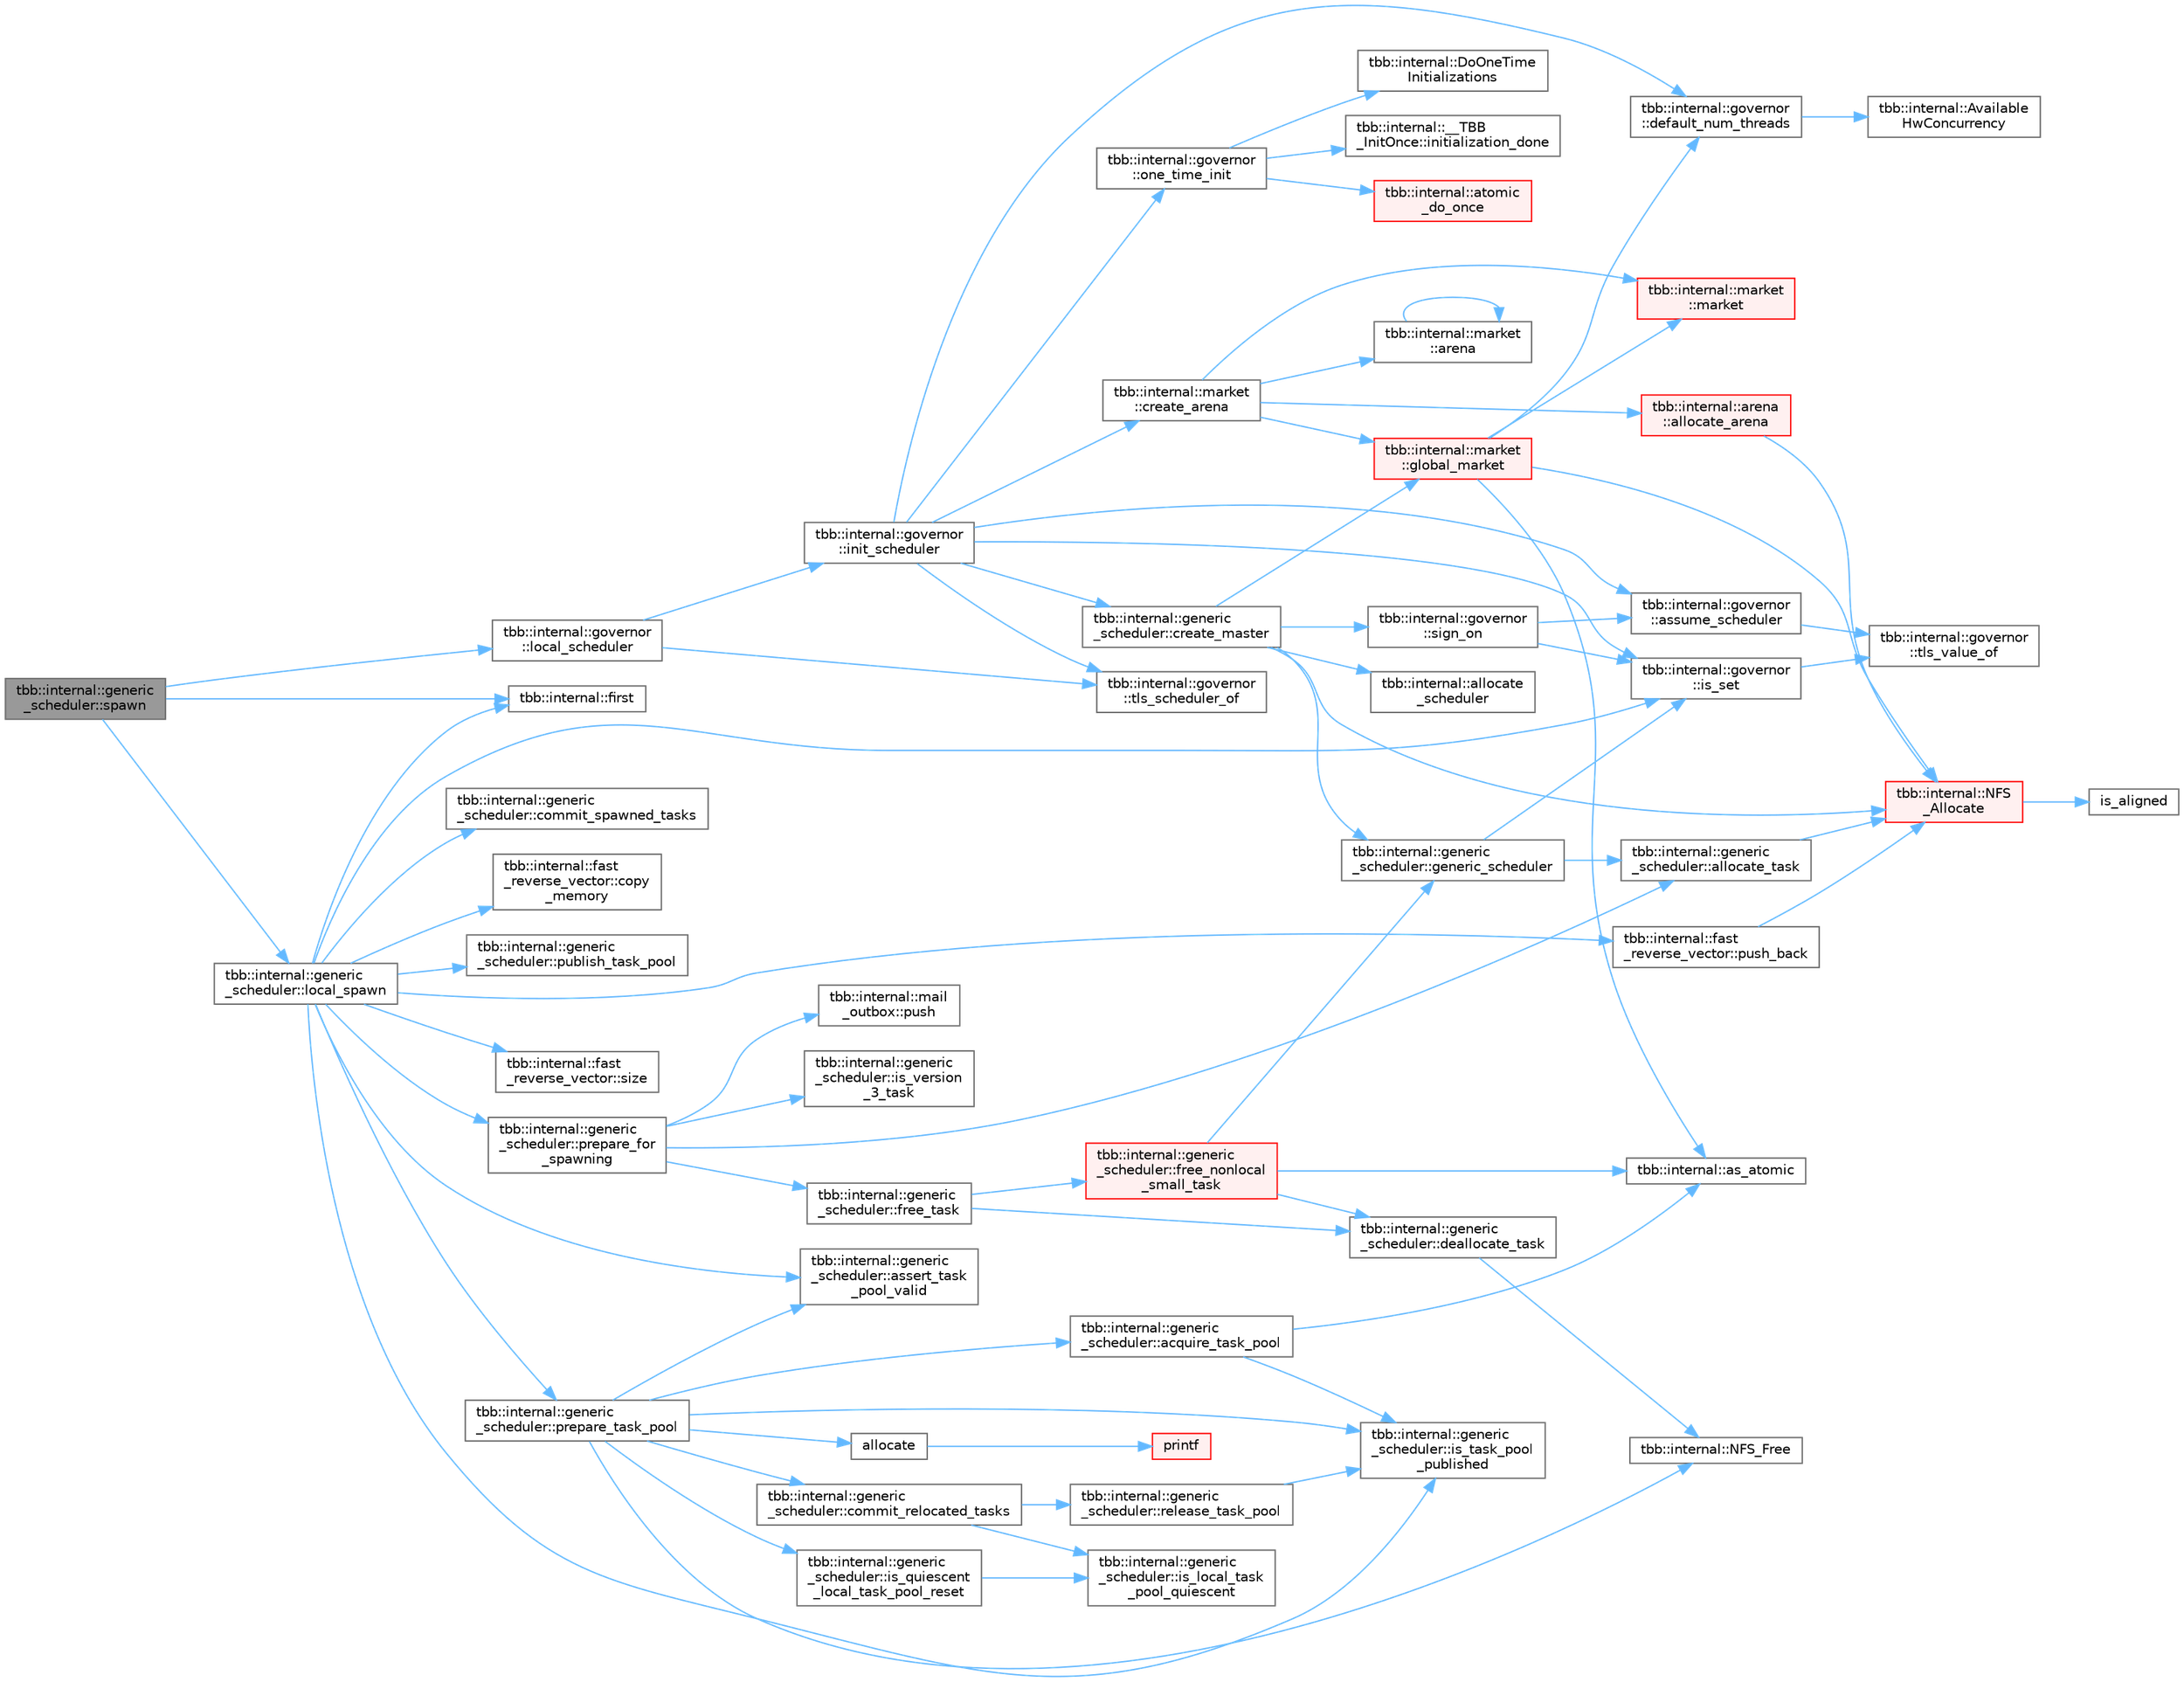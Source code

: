 digraph "tbb::internal::generic_scheduler::spawn"
{
 // LATEX_PDF_SIZE
  bgcolor="transparent";
  edge [fontname=Helvetica,fontsize=10,labelfontname=Helvetica,labelfontsize=10];
  node [fontname=Helvetica,fontsize=10,shape=box,height=0.2,width=0.4];
  rankdir="LR";
  Node1 [id="Node000001",label="tbb::internal::generic\l_scheduler::spawn",height=0.2,width=0.4,color="gray40", fillcolor="grey60", style="filled", fontcolor="black",tooltip=" "];
  Node1 -> Node2 [id="edge76_Node000001_Node000002",color="steelblue1",style="solid",tooltip=" "];
  Node2 [id="Node000002",label="tbb::internal::first",height=0.2,width=0.4,color="grey40", fillcolor="white", style="filled",URL="$namespacetbb_1_1internal.html#ab9f93f2f0b5a50bfec5f8ebbfbe9b9db",tooltip=" "];
  Node1 -> Node3 [id="edge77_Node000001_Node000003",color="steelblue1",style="solid",tooltip=" "];
  Node3 [id="Node000003",label="tbb::internal::governor\l::local_scheduler",height=0.2,width=0.4,color="grey40", fillcolor="white", style="filled",URL="$classtbb_1_1internal_1_1governor.html#a3ee947910b77e9ab2f3c02f0d2d63c32",tooltip="Obtain the thread-local instance of the TBB scheduler."];
  Node3 -> Node4 [id="edge78_Node000003_Node000004",color="steelblue1",style="solid",tooltip=" "];
  Node4 [id="Node000004",label="tbb::internal::governor\l::init_scheduler",height=0.2,width=0.4,color="grey40", fillcolor="white", style="filled",URL="$classtbb_1_1internal_1_1governor.html#abf62b8bc4890ad846ff01349f8d46a84",tooltip="Processes scheduler initialization request (possibly nested) in a master thread"];
  Node4 -> Node5 [id="edge79_Node000004_Node000005",color="steelblue1",style="solid",tooltip=" "];
  Node5 [id="Node000005",label="tbb::internal::governor\l::assume_scheduler",height=0.2,width=0.4,color="grey40", fillcolor="white", style="filled",URL="$classtbb_1_1internal_1_1governor.html#abe1de8df4e3ecce96763951ac97540c6",tooltip="Temporarily set TLS slot to the given scheduler"];
  Node5 -> Node6 [id="edge80_Node000005_Node000006",color="steelblue1",style="solid",tooltip=" "];
  Node6 [id="Node000006",label="tbb::internal::governor\l::tls_value_of",height=0.2,width=0.4,color="grey40", fillcolor="white", style="filled",URL="$classtbb_1_1internal_1_1governor.html#a342eb43ff89d1b0da4cb9aa5417b3965",tooltip="Computes the value of the TLS"];
  Node4 -> Node7 [id="edge81_Node000004_Node000007",color="steelblue1",style="solid",tooltip=" "];
  Node7 [id="Node000007",label="tbb::internal::market\l::create_arena",height=0.2,width=0.4,color="grey40", fillcolor="white", style="filled",URL="$classtbb_1_1internal_1_1market.html#aa73a40282b782676f30f27dcde0ea967",tooltip="Creates an arena object"];
  Node7 -> Node8 [id="edge82_Node000007_Node000008",color="steelblue1",style="solid",tooltip=" "];
  Node8 [id="Node000008",label="tbb::internal::arena\l::allocate_arena",height=0.2,width=0.4,color="red", fillcolor="#FFF0F0", style="filled",URL="$classtbb_1_1internal_1_1arena.html#ad42305a844f6c9dc93b6d1c8c0302238",tooltip="Allocate an instance of arena."];
  Node8 -> Node13 [id="edge83_Node000008_Node000013",color="steelblue1",style="solid",tooltip=" "];
  Node13 [id="Node000013",label="tbb::internal::NFS\l_Allocate",height=0.2,width=0.4,color="red", fillcolor="#FFF0F0", style="filled",URL="$namespacetbb_1_1internal.html#a395611542e21705f49de2a06e2c88f59",tooltip=" "];
  Node13 -> Node14 [id="edge84_Node000013_Node000014",color="steelblue1",style="solid",tooltip=" "];
  Node14 [id="Node000014",label="is_aligned",height=0.2,width=0.4,color="grey40", fillcolor="white", style="filled",URL="$harness_8h.html#a2cd6d606b7a354545b2cdecca67efa44",tooltip=" "];
  Node7 -> Node19 [id="edge85_Node000007_Node000019",color="steelblue1",style="solid",tooltip=" "];
  Node19 [id="Node000019",label="tbb::internal::market\l::arena",height=0.2,width=0.4,color="grey40", fillcolor="white", style="filled",URL="$classtbb_1_1internal_1_1market.html#adc288c92e3de5dd87e56ab61885cf63e",tooltip=" "];
  Node19 -> Node19 [id="edge86_Node000019_Node000019",color="steelblue1",style="solid",tooltip=" "];
  Node7 -> Node20 [id="edge87_Node000007_Node000020",color="steelblue1",style="solid",tooltip=" "];
  Node20 [id="Node000020",label="tbb::internal::market\l::global_market",height=0.2,width=0.4,color="red", fillcolor="#FFF0F0", style="filled",URL="$classtbb_1_1internal_1_1market.html#a08ccaf89d501a9e56912eb5bd624066f",tooltip="Factory method creating new market object"];
  Node20 -> Node31 [id="edge88_Node000020_Node000031",color="steelblue1",style="solid",tooltip=" "];
  Node31 [id="Node000031",label="tbb::internal::as_atomic",height=0.2,width=0.4,color="grey40", fillcolor="white", style="filled",URL="$namespacetbb_1_1internal.html#a958f482f9d5f3476ca70610af5336040",tooltip=" "];
  Node20 -> Node33 [id="edge89_Node000020_Node000033",color="steelblue1",style="solid",tooltip=" "];
  Node33 [id="Node000033",label="tbb::internal::governor\l::default_num_threads",height=0.2,width=0.4,color="grey40", fillcolor="white", style="filled",URL="$classtbb_1_1internal_1_1governor.html#a87ef607c22c347eb97ddafa4384b4f1d",tooltip=" "];
  Node33 -> Node34 [id="edge90_Node000033_Node000034",color="steelblue1",style="solid",tooltip=" "];
  Node34 [id="Node000034",label="tbb::internal::Available\lHwConcurrency",height=0.2,width=0.4,color="grey40", fillcolor="white", style="filled",URL="$namespacetbb_1_1internal.html#a5f583dafcd8d7ffeb10905c4eb509cd9",tooltip="Returns maximal parallelism level supported by the current OS configuration."];
  Node20 -> Node37 [id="edge91_Node000020_Node000037",color="steelblue1",style="solid",tooltip=" "];
  Node37 [id="Node000037",label="tbb::internal::market\l::market",height=0.2,width=0.4,color="red", fillcolor="#FFF0F0", style="filled",URL="$classtbb_1_1internal_1_1market.html#acdbf87ad0efe5f3e224d88ecb2536e93",tooltip="Constructor"];
  Node20 -> Node13 [id="edge92_Node000020_Node000013",color="steelblue1",style="solid",tooltip=" "];
  Node7 -> Node37 [id="edge93_Node000007_Node000037",color="steelblue1",style="solid",tooltip=" "];
  Node4 -> Node42 [id="edge94_Node000004_Node000042",color="steelblue1",style="solid",tooltip=" "];
  Node42 [id="Node000042",label="tbb::internal::generic\l_scheduler::create_master",height=0.2,width=0.4,color="grey40", fillcolor="white", style="filled",URL="$classtbb_1_1internal_1_1generic__scheduler.html#ac7fb04a73dbb75dd8db5c9637bfadeae",tooltip="Initialize a scheduler for a master thread."];
  Node42 -> Node43 [id="edge95_Node000042_Node000043",color="steelblue1",style="solid",tooltip=" "];
  Node43 [id="Node000043",label="tbb::internal::allocate\l_scheduler",height=0.2,width=0.4,color="grey40", fillcolor="white", style="filled",URL="$namespacetbb_1_1internal.html#a92d3a8ab5ddffa18bed996f6ae90b614",tooltip=" "];
  Node42 -> Node44 [id="edge96_Node000042_Node000044",color="steelblue1",style="solid",tooltip=" "];
  Node44 [id="Node000044",label="tbb::internal::generic\l_scheduler::generic_scheduler",height=0.2,width=0.4,color="grey40", fillcolor="white", style="filled",URL="$classtbb_1_1internal_1_1generic__scheduler.html#a838f6ccf79d7ee8a55843de2f8004759",tooltip=" "];
  Node44 -> Node45 [id="edge97_Node000044_Node000045",color="steelblue1",style="solid",tooltip=" "];
  Node45 [id="Node000045",label="tbb::internal::generic\l_scheduler::allocate_task",height=0.2,width=0.4,color="grey40", fillcolor="white", style="filled",URL="$classtbb_1_1internal_1_1generic__scheduler.html#aa0d316e9f3063c6b57fa21e0716d4d77",tooltip="Allocate task object, either from the heap or a free list."];
  Node45 -> Node13 [id="edge98_Node000045_Node000013",color="steelblue1",style="solid",tooltip=" "];
  Node44 -> Node25 [id="edge99_Node000044_Node000025",color="steelblue1",style="solid",tooltip=" "];
  Node25 [id="Node000025",label="tbb::internal::governor\l::is_set",height=0.2,width=0.4,color="grey40", fillcolor="white", style="filled",URL="$classtbb_1_1internal_1_1governor.html#a14d4453f34a770b1c983c2ed38570e31",tooltip="Used to check validity of the local scheduler TLS contents."];
  Node25 -> Node6 [id="edge100_Node000025_Node000006",color="steelblue1",style="solid",tooltip=" "];
  Node42 -> Node20 [id="edge101_Node000042_Node000020",color="steelblue1",style="solid",tooltip=" "];
  Node42 -> Node13 [id="edge102_Node000042_Node000013",color="steelblue1",style="solid",tooltip=" "];
  Node42 -> Node46 [id="edge103_Node000042_Node000046",color="steelblue1",style="solid",tooltip=" "];
  Node46 [id="Node000046",label="tbb::internal::governor\l::sign_on",height=0.2,width=0.4,color="grey40", fillcolor="white", style="filled",URL="$classtbb_1_1internal_1_1governor.html#ab6b7ba04ea2b541819b659219fc42ae7",tooltip="Register TBB scheduler instance in thread-local storage."];
  Node46 -> Node5 [id="edge104_Node000046_Node000005",color="steelblue1",style="solid",tooltip=" "];
  Node46 -> Node25 [id="edge105_Node000046_Node000025",color="steelblue1",style="solid",tooltip=" "];
  Node4 -> Node33 [id="edge106_Node000004_Node000033",color="steelblue1",style="solid",tooltip=" "];
  Node4 -> Node25 [id="edge107_Node000004_Node000025",color="steelblue1",style="solid",tooltip=" "];
  Node4 -> Node47 [id="edge108_Node000004_Node000047",color="steelblue1",style="solid",tooltip=" "];
  Node47 [id="Node000047",label="tbb::internal::governor\l::one_time_init",height=0.2,width=0.4,color="grey40", fillcolor="white", style="filled",URL="$classtbb_1_1internal_1_1governor.html#afe9a6e0c86063b682a133234ca3a2f2b",tooltip=" "];
  Node47 -> Node48 [id="edge109_Node000047_Node000048",color="steelblue1",style="solid",tooltip=" "];
  Node48 [id="Node000048",label="tbb::internal::atomic\l_do_once",height=0.2,width=0.4,color="red", fillcolor="#FFF0F0", style="filled",URL="$namespacetbb_1_1internal.html#a1082394ca8392ef2aa6795b57a756fa5",tooltip="One-time initialization function"];
  Node47 -> Node51 [id="edge110_Node000047_Node000051",color="steelblue1",style="solid",tooltip=" "];
  Node51 [id="Node000051",label="tbb::internal::DoOneTime\lInitializations",height=0.2,width=0.4,color="grey40", fillcolor="white", style="filled",URL="$namespacetbb_1_1internal.html#a66931f1de2fe17bad8867074cc504825",tooltip="Performs thread-safe lazy one-time general TBB initialization."];
  Node47 -> Node52 [id="edge111_Node000047_Node000052",color="steelblue1",style="solid",tooltip=" "];
  Node52 [id="Node000052",label="tbb::internal::__TBB\l_InitOnce::initialization_done",height=0.2,width=0.4,color="grey40", fillcolor="white", style="filled",URL="$classtbb_1_1internal_1_1_____t_b_b___init_once.html#a3d6e09b5b23edf10600c2ae2e6469659",tooltip=" "];
  Node4 -> Node26 [id="edge112_Node000004_Node000026",color="steelblue1",style="solid",tooltip=" "];
  Node26 [id="Node000026",label="tbb::internal::governor\l::tls_scheduler_of",height=0.2,width=0.4,color="grey40", fillcolor="white", style="filled",URL="$classtbb_1_1internal_1_1governor.html#ac548fe43e4264fc8aa664790ccde3c99",tooltip="Converts TLS value to the scheduler pointer"];
  Node3 -> Node26 [id="edge113_Node000003_Node000026",color="steelblue1",style="solid",tooltip=" "];
  Node1 -> Node53 [id="edge114_Node000001_Node000053",color="steelblue1",style="solid",tooltip=" "];
  Node53 [id="Node000053",label="tbb::internal::generic\l_scheduler::local_spawn",height=0.2,width=0.4,color="grey40", fillcolor="white", style="filled",URL="$classtbb_1_1internal_1_1generic__scheduler.html#ae43166ffd9d7fb624158872394832f17",tooltip=" "];
  Node53 -> Node54 [id="edge115_Node000053_Node000054",color="steelblue1",style="solid",tooltip=" "];
  Node54 [id="Node000054",label="tbb::internal::generic\l_scheduler::assert_task\l_pool_valid",height=0.2,width=0.4,color="grey40", fillcolor="white", style="filled",URL="$classtbb_1_1internal_1_1generic__scheduler.html#adc904ecbeb053f061c66edd8e85ac704",tooltip=" "];
  Node53 -> Node55 [id="edge116_Node000053_Node000055",color="steelblue1",style="solid",tooltip=" "];
  Node55 [id="Node000055",label="tbb::internal::generic\l_scheduler::commit_spawned_tasks",height=0.2,width=0.4,color="grey40", fillcolor="white", style="filled",URL="$classtbb_1_1internal_1_1generic__scheduler.html#a7f7d3a75d44d62525c8b31c32917d242",tooltip="Makes newly spawned tasks visible to thieves"];
  Node53 -> Node56 [id="edge117_Node000053_Node000056",color="steelblue1",style="solid",tooltip=" "];
  Node56 [id="Node000056",label="tbb::internal::fast\l_reverse_vector::copy\l_memory",height=0.2,width=0.4,color="grey40", fillcolor="white", style="filled",URL="$classtbb_1_1internal_1_1fast__reverse__vector.html#ac812b1f549c217466d6d92f0033f3aee",tooltip="Copies the contents of the vector into the dst array."];
  Node53 -> Node2 [id="edge118_Node000053_Node000002",color="steelblue1",style="solid",tooltip=" "];
  Node53 -> Node25 [id="edge119_Node000053_Node000025",color="steelblue1",style="solid",tooltip=" "];
  Node53 -> Node57 [id="edge120_Node000053_Node000057",color="steelblue1",style="solid",tooltip=" "];
  Node57 [id="Node000057",label="tbb::internal::generic\l_scheduler::is_task_pool\l_published",height=0.2,width=0.4,color="grey40", fillcolor="white", style="filled",URL="$classtbb_1_1internal_1_1generic__scheduler.html#a1f221aa79878e3962ea2b3eaa7429fe1",tooltip=" "];
  Node53 -> Node58 [id="edge121_Node000053_Node000058",color="steelblue1",style="solid",tooltip=" "];
  Node58 [id="Node000058",label="tbb::internal::generic\l_scheduler::prepare_for\l_spawning",height=0.2,width=0.4,color="grey40", fillcolor="white", style="filled",URL="$classtbb_1_1internal_1_1generic__scheduler.html#a8a62642cb4b1ba391b8d3b9a00dca541",tooltip="Checks if t is affinitized to another thread, and if so, bundles it as proxy."];
  Node58 -> Node45 [id="edge122_Node000058_Node000045",color="steelblue1",style="solid",tooltip=" "];
  Node58 -> Node59 [id="edge123_Node000058_Node000059",color="steelblue1",style="solid",tooltip=" "];
  Node59 [id="Node000059",label="tbb::internal::generic\l_scheduler::free_task",height=0.2,width=0.4,color="grey40", fillcolor="white", style="filled",URL="$classtbb_1_1internal_1_1generic__scheduler.html#a12dd37171af77214add72a973e6b71ba",tooltip="Put task on free list."];
  Node59 -> Node60 [id="edge124_Node000059_Node000060",color="steelblue1",style="solid",tooltip=" "];
  Node60 [id="Node000060",label="tbb::internal::generic\l_scheduler::deallocate_task",height=0.2,width=0.4,color="grey40", fillcolor="white", style="filled",URL="$classtbb_1_1internal_1_1generic__scheduler.html#ad965858a5e7cb5574926d8d1692063b5",tooltip="Return task object to the memory allocator."];
  Node60 -> Node61 [id="edge125_Node000060_Node000061",color="steelblue1",style="solid",tooltip=" "];
  Node61 [id="Node000061",label="tbb::internal::NFS_Free",height=0.2,width=0.4,color="grey40", fillcolor="white", style="filled",URL="$namespacetbb_1_1internal.html#abd3fdd42ea716867fc95116354481b4e",tooltip=" "];
  Node59 -> Node62 [id="edge126_Node000059_Node000062",color="steelblue1",style="solid",tooltip=" "];
  Node62 [id="Node000062",label="tbb::internal::generic\l_scheduler::free_nonlocal\l_small_task",height=0.2,width=0.4,color="red", fillcolor="#FFF0F0", style="filled",URL="$classtbb_1_1internal_1_1generic__scheduler.html#a720c816c0253fe199e4583cd24090e9b",tooltip="Free a small task t that that was allocated by a different scheduler"];
  Node62 -> Node31 [id="edge127_Node000062_Node000031",color="steelblue1",style="solid",tooltip=" "];
  Node62 -> Node60 [id="edge128_Node000062_Node000060",color="steelblue1",style="solid",tooltip=" "];
  Node62 -> Node44 [id="edge129_Node000062_Node000044",color="steelblue1",style="solid",tooltip=" "];
  Node58 -> Node64 [id="edge130_Node000058_Node000064",color="steelblue1",style="solid",tooltip=" "];
  Node64 [id="Node000064",label="tbb::internal::generic\l_scheduler::is_version\l_3_task",height=0.2,width=0.4,color="grey40", fillcolor="white", style="filled",URL="$classtbb_1_1internal_1_1generic__scheduler.html#a33519b4cf710f8c46129672f79fb6ec4",tooltip=" "];
  Node58 -> Node65 [id="edge131_Node000058_Node000065",color="steelblue1",style="solid",tooltip=" "];
  Node65 [id="Node000065",label="tbb::internal::mail\l_outbox::push",height=0.2,width=0.4,color="grey40", fillcolor="white", style="filled",URL="$classtbb_1_1internal_1_1mail__outbox.html#ae76e3bce668baf6c313d8ea0b5110c45",tooltip="Push task_proxy onto the mailbox queue of another thread."];
  Node53 -> Node66 [id="edge132_Node000053_Node000066",color="steelblue1",style="solid",tooltip=" "];
  Node66 [id="Node000066",label="tbb::internal::generic\l_scheduler::prepare_task_pool",height=0.2,width=0.4,color="grey40", fillcolor="white", style="filled",URL="$classtbb_1_1internal_1_1generic__scheduler.html#a0460616fb84af745b12688927ff1bb7d",tooltip="Makes sure that the task pool can accommodate at least n more elements"];
  Node66 -> Node67 [id="edge133_Node000066_Node000067",color="steelblue1",style="solid",tooltip=" "];
  Node67 [id="Node000067",label="tbb::internal::generic\l_scheduler::acquire_task_pool",height=0.2,width=0.4,color="grey40", fillcolor="white", style="filled",URL="$classtbb_1_1internal_1_1generic__scheduler.html#ae1cf7dda46c2687a1ea7edacbea10da1",tooltip="Locks the local task pool"];
  Node67 -> Node31 [id="edge134_Node000067_Node000031",color="steelblue1",style="solid",tooltip=" "];
  Node67 -> Node57 [id="edge135_Node000067_Node000057",color="steelblue1",style="solid",tooltip=" "];
  Node66 -> Node68 [id="edge136_Node000066_Node000068",color="steelblue1",style="solid",tooltip=" "];
  Node68 [id="Node000068",label="allocate",height=0.2,width=0.4,color="grey40", fillcolor="white", style="filled",URL="$allocator_8c.html#a3a4fc1fa103fa3a33fc168de4cd6703e",tooltip=" "];
  Node68 -> Node69 [id="edge137_Node000068_Node000069",color="steelblue1",style="solid",tooltip=" "];
  Node69 [id="Node000069",label="printf",height=0.2,width=0.4,color="red", fillcolor="#FFF0F0", style="filled",URL="$printf_8h.html#aee3ed3a831f25f07e7be3919fff2203a",tooltip=" "];
  Node66 -> Node54 [id="edge138_Node000066_Node000054",color="steelblue1",style="solid",tooltip=" "];
  Node66 -> Node99 [id="edge139_Node000066_Node000099",color="steelblue1",style="solid",tooltip=" "];
  Node99 [id="Node000099",label="tbb::internal::generic\l_scheduler::commit_relocated_tasks",height=0.2,width=0.4,color="grey40", fillcolor="white", style="filled",URL="$classtbb_1_1internal_1_1generic__scheduler.html#aecf34e6a9902af76bbbeab1fd3851df8",tooltip="Makes relocated tasks visible to thieves and releases the local task pool."];
  Node99 -> Node100 [id="edge140_Node000099_Node000100",color="steelblue1",style="solid",tooltip=" "];
  Node100 [id="Node000100",label="tbb::internal::generic\l_scheduler::is_local_task\l_pool_quiescent",height=0.2,width=0.4,color="grey40", fillcolor="white", style="filled",URL="$classtbb_1_1internal_1_1generic__scheduler.html#a74b022285a6ff04a9ea2957999d4def3",tooltip=" "];
  Node99 -> Node101 [id="edge141_Node000099_Node000101",color="steelblue1",style="solid",tooltip=" "];
  Node101 [id="Node000101",label="tbb::internal::generic\l_scheduler::release_task_pool",height=0.2,width=0.4,color="grey40", fillcolor="white", style="filled",URL="$classtbb_1_1internal_1_1generic__scheduler.html#a6ff28eab04933075791b16075ceb5950",tooltip="Unlocks the local task pool"];
  Node101 -> Node57 [id="edge142_Node000101_Node000057",color="steelblue1",style="solid",tooltip=" "];
  Node66 -> Node102 [id="edge143_Node000066_Node000102",color="steelblue1",style="solid",tooltip=" "];
  Node102 [id="Node000102",label="tbb::internal::generic\l_scheduler::is_quiescent\l_local_task_pool_reset",height=0.2,width=0.4,color="grey40", fillcolor="white", style="filled",URL="$classtbb_1_1internal_1_1generic__scheduler.html#a089d1ca7efe019834cc06e82b4f3d883",tooltip=" "];
  Node102 -> Node100 [id="edge144_Node000102_Node000100",color="steelblue1",style="solid",tooltip=" "];
  Node66 -> Node57 [id="edge145_Node000066_Node000057",color="steelblue1",style="solid",tooltip=" "];
  Node66 -> Node61 [id="edge146_Node000066_Node000061",color="steelblue1",style="solid",tooltip=" "];
  Node53 -> Node103 [id="edge147_Node000053_Node000103",color="steelblue1",style="solid",tooltip=" "];
  Node103 [id="Node000103",label="tbb::internal::generic\l_scheduler::publish_task_pool",height=0.2,width=0.4,color="grey40", fillcolor="white", style="filled",URL="$classtbb_1_1internal_1_1generic__scheduler.html#af222cccbf09e91c9c9caaad81f8d993d",tooltip="Used by workers to enter the task pool"];
  Node53 -> Node104 [id="edge148_Node000053_Node000104",color="steelblue1",style="solid",tooltip=" "];
  Node104 [id="Node000104",label="tbb::internal::fast\l_reverse_vector::push_back",height=0.2,width=0.4,color="grey40", fillcolor="white", style="filled",URL="$classtbb_1_1internal_1_1fast__reverse__vector.html#ae533cd1ab5be44deaa0ee7ad7ece6f4b",tooltip=" "];
  Node104 -> Node13 [id="edge149_Node000104_Node000013",color="steelblue1",style="solid",tooltip=" "];
  Node53 -> Node105 [id="edge150_Node000053_Node000105",color="steelblue1",style="solid",tooltip=" "];
  Node105 [id="Node000105",label="tbb::internal::fast\l_reverse_vector::size",height=0.2,width=0.4,color="grey40", fillcolor="white", style="filled",URL="$classtbb_1_1internal_1_1fast__reverse__vector.html#af4bf3e062e3f758eb10dffd1af199f93",tooltip=" "];
}
